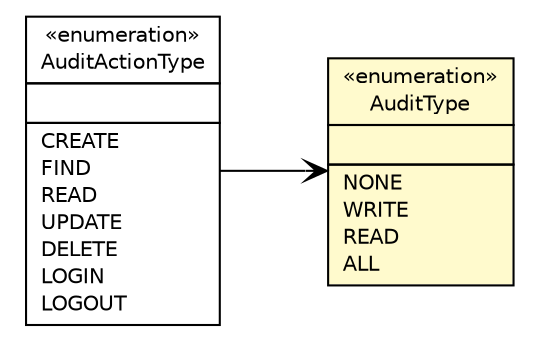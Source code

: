 #!/usr/local/bin/dot
#
# Class diagram 
# Generated by UMLGraph version 5.1 (http://www.umlgraph.org/)
#

digraph G {
	edge [fontname="Helvetica",fontsize=10,labelfontname="Helvetica",labelfontsize=10];
	node [fontname="Helvetica",fontsize=10,shape=plaintext];
	nodesep=0.25;
	ranksep=0.5;
	rankdir=LR;
	// com.inn.headstartdemo.audit.AuditType
	c22430 [label=<<table title="com.inn.headstartdemo.audit.AuditType" border="0" cellborder="1" cellspacing="0" cellpadding="2" port="p" bgcolor="lemonChiffon" href="./AuditType.html">
		<tr><td><table border="0" cellspacing="0" cellpadding="1">
<tr><td align="center" balign="center"> &#171;enumeration&#187; </td></tr>
<tr><td align="center" balign="center"> AuditType </td></tr>
		</table></td></tr>
		<tr><td><table border="0" cellspacing="0" cellpadding="1">
<tr><td align="left" balign="left">  </td></tr>
		</table></td></tr>
		<tr><td><table border="0" cellspacing="0" cellpadding="1">
<tr><td align="left" balign="left"> NONE </td></tr>
<tr><td align="left" balign="left"> WRITE </td></tr>
<tr><td align="left" balign="left"> READ </td></tr>
<tr><td align="left" balign="left"> ALL </td></tr>
		</table></td></tr>
		</table>>, fontname="Helvetica", fontcolor="black", fontsize=10.0];
	// com.inn.headstartdemo.audit.AuditActionType
	c22431 [label=<<table title="com.inn.headstartdemo.audit.AuditActionType" border="0" cellborder="1" cellspacing="0" cellpadding="2" port="p" href="./AuditActionType.html">
		<tr><td><table border="0" cellspacing="0" cellpadding="1">
<tr><td align="center" balign="center"> &#171;enumeration&#187; </td></tr>
<tr><td align="center" balign="center"> AuditActionType </td></tr>
		</table></td></tr>
		<tr><td><table border="0" cellspacing="0" cellpadding="1">
<tr><td align="left" balign="left">  </td></tr>
		</table></td></tr>
		<tr><td><table border="0" cellspacing="0" cellpadding="1">
<tr><td align="left" balign="left"> CREATE </td></tr>
<tr><td align="left" balign="left"> FIND </td></tr>
<tr><td align="left" balign="left"> READ </td></tr>
<tr><td align="left" balign="left"> UPDATE </td></tr>
<tr><td align="left" balign="left"> DELETE </td></tr>
<tr><td align="left" balign="left"> LOGIN </td></tr>
<tr><td align="left" balign="left"> LOGOUT </td></tr>
		</table></td></tr>
		</table>>, fontname="Helvetica", fontcolor="black", fontsize=10.0];
	// com.inn.headstartdemo.audit.AuditActionType NAVASSOC com.inn.headstartdemo.audit.AuditType
	c22431:p -> c22430:p [taillabel="", label="", headlabel="", fontname="Helvetica", fontcolor="black", fontsize=10.0, color="black", arrowhead=open];
}

